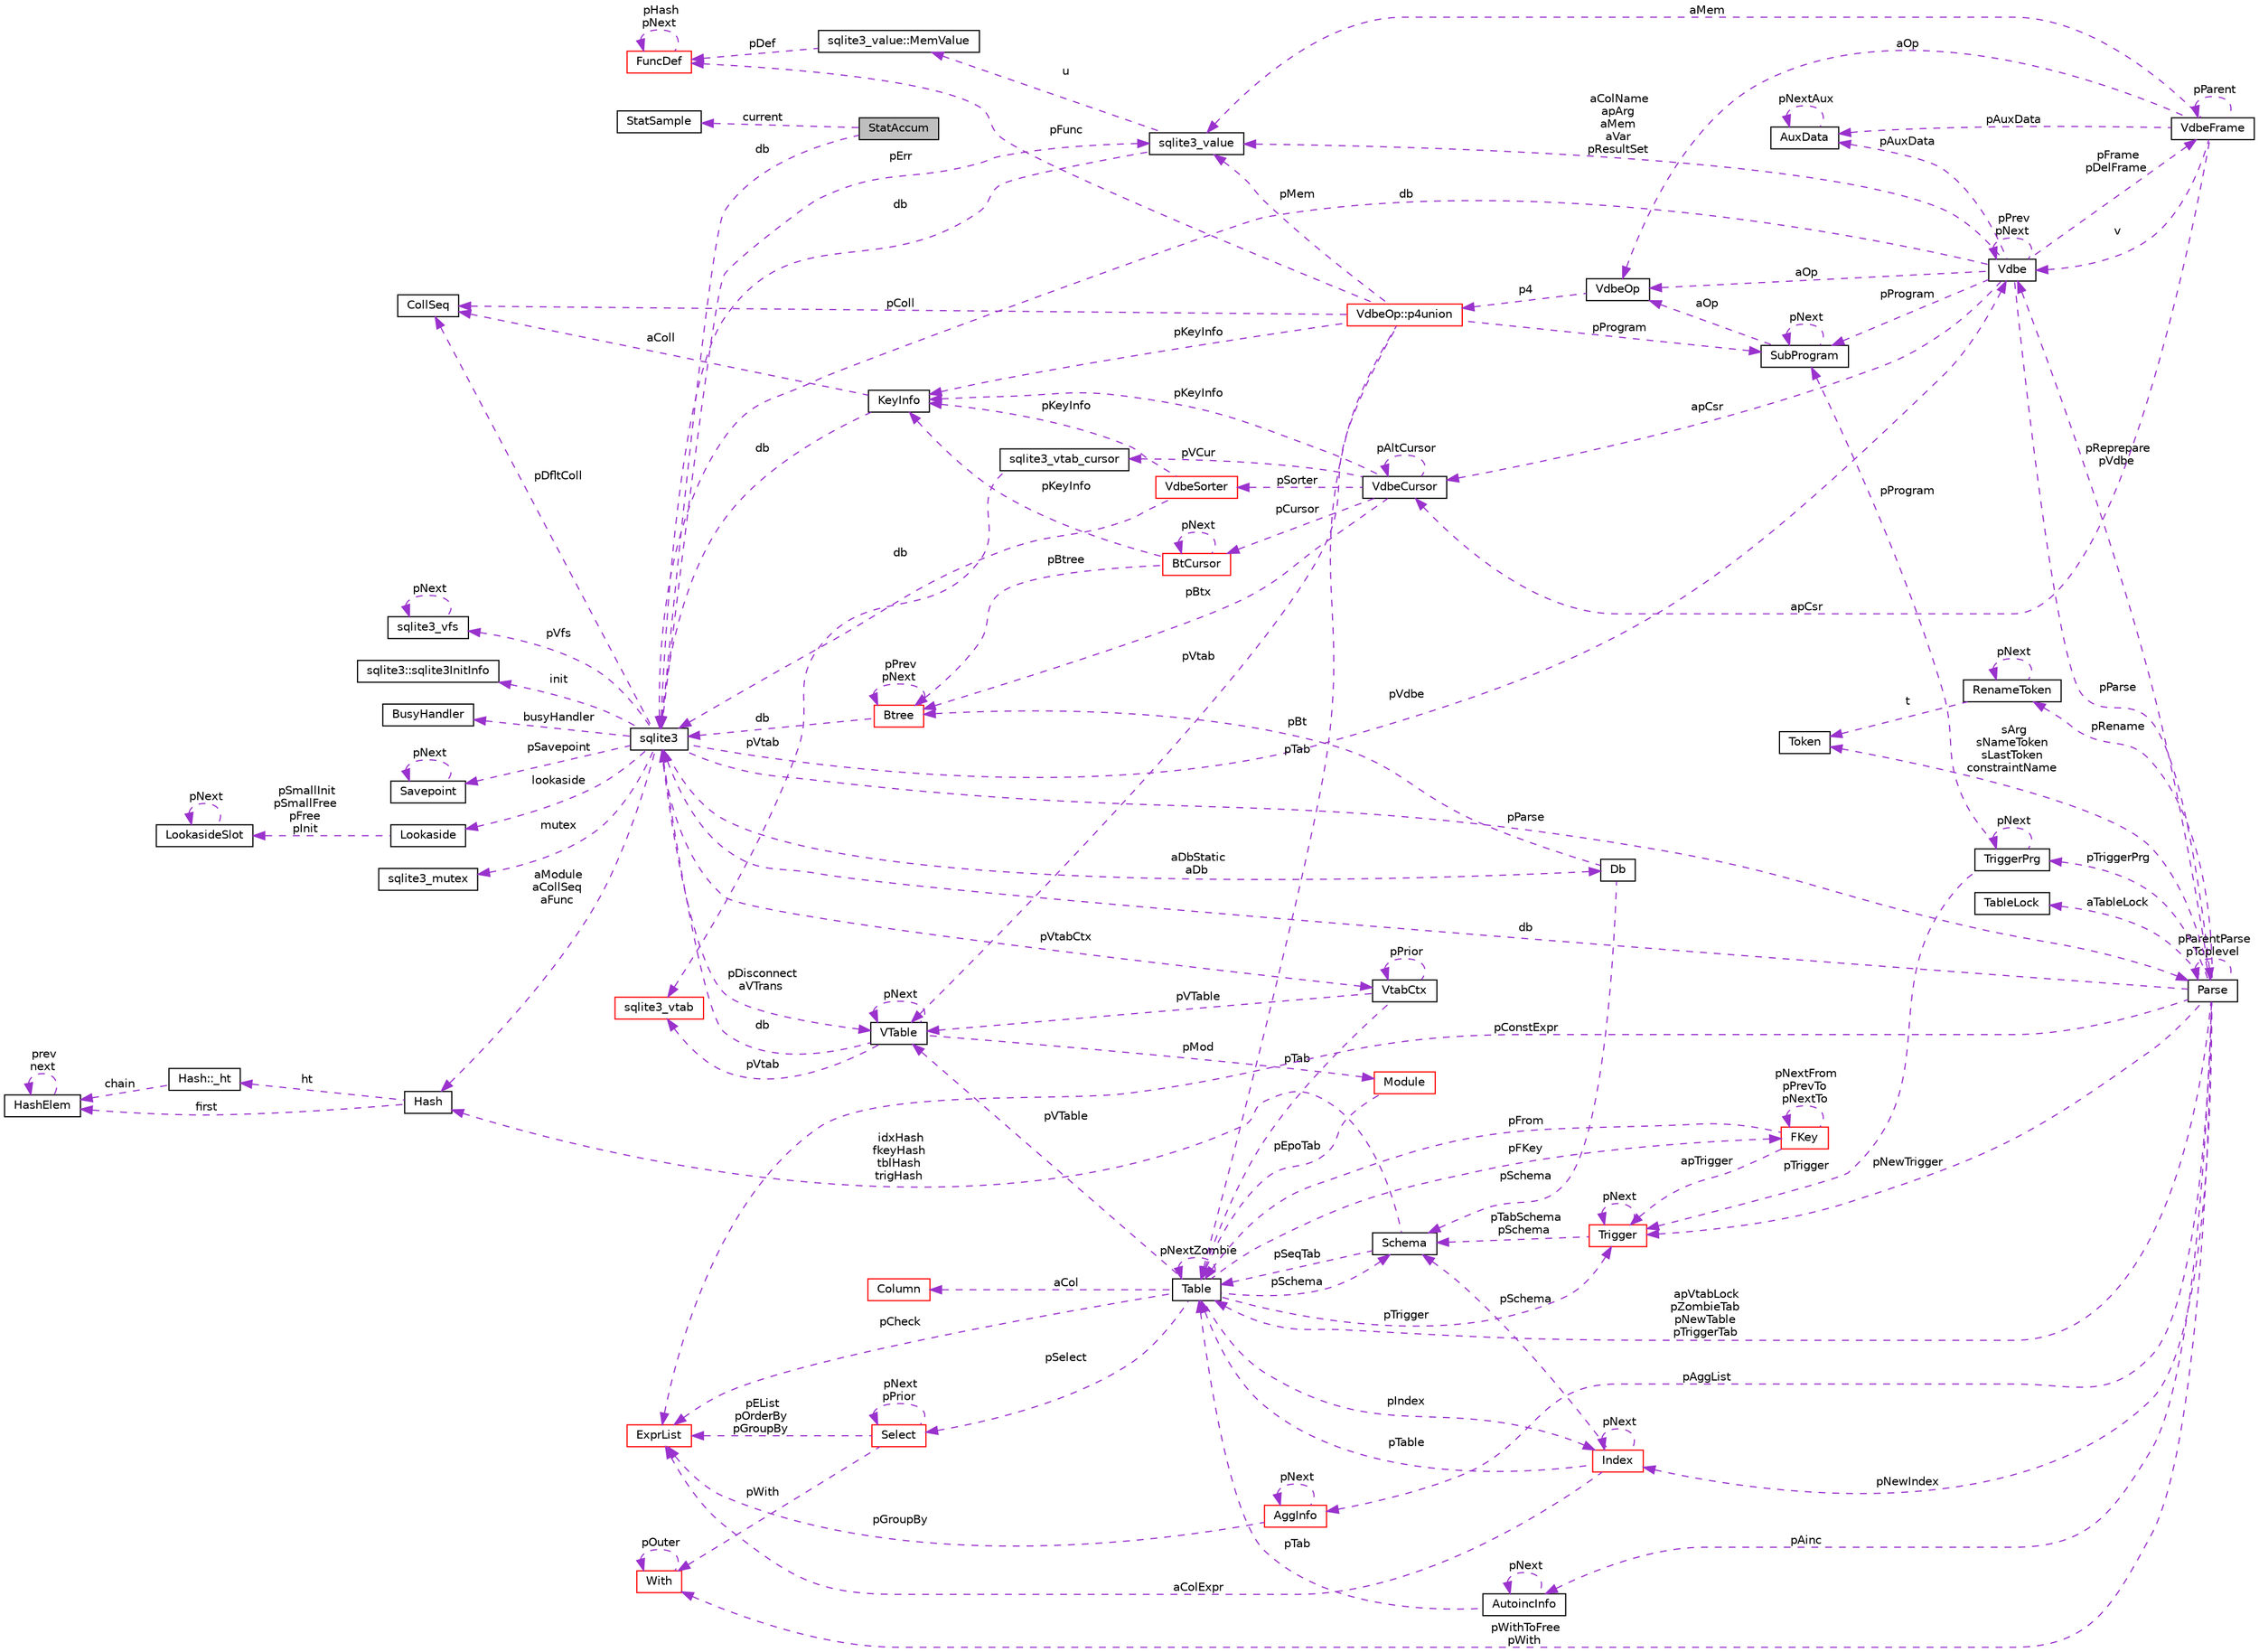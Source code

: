 digraph "StatAccum"
{
 // LATEX_PDF_SIZE
  edge [fontname="Helvetica",fontsize="10",labelfontname="Helvetica",labelfontsize="10"];
  node [fontname="Helvetica",fontsize="10",shape=record];
  rankdir="LR";
  Node1 [label="StatAccum",height=0.2,width=0.4,color="black", fillcolor="grey75", style="filled", fontcolor="black",tooltip=" "];
  Node2 -> Node1 [dir="back",color="darkorchid3",fontsize="10",style="dashed",label=" db" ,fontname="Helvetica"];
  Node2 [label="sqlite3",height=0.2,width=0.4,color="black", fillcolor="white", style="filled",URL="$structsqlite3.html",tooltip=" "];
  Node3 -> Node2 [dir="back",color="darkorchid3",fontsize="10",style="dashed",label=" pVdbe" ,fontname="Helvetica"];
  Node3 [label="Vdbe",height=0.2,width=0.4,color="black", fillcolor="white", style="filled",URL="$structVdbe.html",tooltip=" "];
  Node3 -> Node3 [dir="back",color="darkorchid3",fontsize="10",style="dashed",label=" pPrev\npNext" ,fontname="Helvetica"];
  Node2 -> Node3 [dir="back",color="darkorchid3",fontsize="10",style="dashed",label=" db" ,fontname="Helvetica"];
  Node4 -> Node3 [dir="back",color="darkorchid3",fontsize="10",style="dashed",label=" aColName\napArg\naMem\naVar\npResultSet" ,fontname="Helvetica"];
  Node4 [label="sqlite3_value",height=0.2,width=0.4,color="black", fillcolor="white", style="filled",URL="$structsqlite3__value.html",tooltip=" "];
  Node2 -> Node4 [dir="back",color="darkorchid3",fontsize="10",style="dashed",label=" db" ,fontname="Helvetica"];
  Node5 -> Node4 [dir="back",color="darkorchid3",fontsize="10",style="dashed",label=" u" ,fontname="Helvetica"];
  Node5 [label="sqlite3_value::MemValue",height=0.2,width=0.4,color="black", fillcolor="white", style="filled",URL="$unionsqlite3__value_1_1MemValue.html",tooltip=" "];
  Node6 -> Node5 [dir="back",color="darkorchid3",fontsize="10",style="dashed",label=" pDef" ,fontname="Helvetica"];
  Node6 [label="FuncDef",height=0.2,width=0.4,color="red", fillcolor="white", style="filled",URL="$structFuncDef.html",tooltip=" "];
  Node6 -> Node6 [dir="back",color="darkorchid3",fontsize="10",style="dashed",label=" pHash\npNext" ,fontname="Helvetica"];
  Node8 -> Node3 [dir="back",color="darkorchid3",fontsize="10",style="dashed",label=" pFrame\npDelFrame" ,fontname="Helvetica"];
  Node8 [label="VdbeFrame",height=0.2,width=0.4,color="black", fillcolor="white", style="filled",URL="$structVdbeFrame.html",tooltip=" "];
  Node3 -> Node8 [dir="back",color="darkorchid3",fontsize="10",style="dashed",label=" v" ,fontname="Helvetica"];
  Node4 -> Node8 [dir="back",color="darkorchid3",fontsize="10",style="dashed",label=" aMem" ,fontname="Helvetica"];
  Node8 -> Node8 [dir="back",color="darkorchid3",fontsize="10",style="dashed",label=" pParent" ,fontname="Helvetica"];
  Node9 -> Node8 [dir="back",color="darkorchid3",fontsize="10",style="dashed",label=" pAuxData" ,fontname="Helvetica"];
  Node9 [label="AuxData",height=0.2,width=0.4,color="black", fillcolor="white", style="filled",URL="$structAuxData.html",tooltip=" "];
  Node9 -> Node9 [dir="back",color="darkorchid3",fontsize="10",style="dashed",label=" pNextAux" ,fontname="Helvetica"];
  Node10 -> Node8 [dir="back",color="darkorchid3",fontsize="10",style="dashed",label=" apCsr" ,fontname="Helvetica"];
  Node10 [label="VdbeCursor",height=0.2,width=0.4,color="black", fillcolor="white", style="filled",URL="$structVdbeCursor.html",tooltip=" "];
  Node11 -> Node10 [dir="back",color="darkorchid3",fontsize="10",style="dashed",label=" pCursor" ,fontname="Helvetica"];
  Node11 [label="BtCursor",height=0.2,width=0.4,color="red", fillcolor="white", style="filled",URL="$structBtCursor.html",tooltip=" "];
  Node11 -> Node11 [dir="back",color="darkorchid3",fontsize="10",style="dashed",label=" pNext" ,fontname="Helvetica"];
  Node30 -> Node11 [dir="back",color="darkorchid3",fontsize="10",style="dashed",label=" pKeyInfo" ,fontname="Helvetica"];
  Node30 [label="KeyInfo",height=0.2,width=0.4,color="black", fillcolor="white", style="filled",URL="$structKeyInfo.html",tooltip=" "];
  Node2 -> Node30 [dir="back",color="darkorchid3",fontsize="10",style="dashed",label=" db" ,fontname="Helvetica"];
  Node31 -> Node30 [dir="back",color="darkorchid3",fontsize="10",style="dashed",label=" aColl" ,fontname="Helvetica"];
  Node31 [label="CollSeq",height=0.2,width=0.4,color="black", fillcolor="white", style="filled",URL="$structCollSeq.html",tooltip=" "];
  Node17 -> Node11 [dir="back",color="darkorchid3",fontsize="10",style="dashed",label=" pBtree" ,fontname="Helvetica"];
  Node17 [label="Btree",height=0.2,width=0.4,color="red", fillcolor="white", style="filled",URL="$structBtree.html",tooltip=" "];
  Node2 -> Node17 [dir="back",color="darkorchid3",fontsize="10",style="dashed",label=" db" ,fontname="Helvetica"];
  Node17 -> Node17 [dir="back",color="darkorchid3",fontsize="10",style="dashed",label=" pPrev\npNext" ,fontname="Helvetica"];
  Node32 -> Node10 [dir="back",color="darkorchid3",fontsize="10",style="dashed",label=" pVCur" ,fontname="Helvetica"];
  Node32 [label="sqlite3_vtab_cursor",height=0.2,width=0.4,color="black", fillcolor="white", style="filled",URL="$structsqlite3__vtab__cursor.html",tooltip=" "];
  Node33 -> Node32 [dir="back",color="darkorchid3",fontsize="10",style="dashed",label=" pVtab" ,fontname="Helvetica"];
  Node33 [label="sqlite3_vtab",height=0.2,width=0.4,color="red", fillcolor="white", style="filled",URL="$structsqlite3__vtab.html",tooltip=" "];
  Node10 -> Node10 [dir="back",color="darkorchid3",fontsize="10",style="dashed",label=" pAltCursor" ,fontname="Helvetica"];
  Node30 -> Node10 [dir="back",color="darkorchid3",fontsize="10",style="dashed",label=" pKeyInfo" ,fontname="Helvetica"];
  Node35 -> Node10 [dir="back",color="darkorchid3",fontsize="10",style="dashed",label=" pSorter" ,fontname="Helvetica"];
  Node35 [label="VdbeSorter",height=0.2,width=0.4,color="red", fillcolor="white", style="filled",URL="$structVdbeSorter.html",tooltip=" "];
  Node2 -> Node35 [dir="back",color="darkorchid3",fontsize="10",style="dashed",label=" db" ,fontname="Helvetica"];
  Node30 -> Node35 [dir="back",color="darkorchid3",fontsize="10",style="dashed",label=" pKeyInfo" ,fontname="Helvetica"];
  Node17 -> Node10 [dir="back",color="darkorchid3",fontsize="10",style="dashed",label=" pBtx" ,fontname="Helvetica"];
  Node45 -> Node8 [dir="back",color="darkorchid3",fontsize="10",style="dashed",label=" aOp" ,fontname="Helvetica"];
  Node45 [label="VdbeOp",height=0.2,width=0.4,color="black", fillcolor="white", style="filled",URL="$structVdbeOp.html",tooltip=" "];
  Node46 -> Node45 [dir="back",color="darkorchid3",fontsize="10",style="dashed",label=" p4" ,fontname="Helvetica"];
  Node46 [label="VdbeOp::p4union",height=0.2,width=0.4,color="red", fillcolor="white", style="filled",URL="$unionVdbeOp_1_1p4union.html",tooltip=" "];
  Node4 -> Node46 [dir="back",color="darkorchid3",fontsize="10",style="dashed",label=" pMem" ,fontname="Helvetica"];
  Node31 -> Node46 [dir="back",color="darkorchid3",fontsize="10",style="dashed",label=" pColl" ,fontname="Helvetica"];
  Node47 -> Node46 [dir="back",color="darkorchid3",fontsize="10",style="dashed",label=" pVtab" ,fontname="Helvetica"];
  Node47 [label="VTable",height=0.2,width=0.4,color="black", fillcolor="white", style="filled",URL="$structVTable.html",tooltip=" "];
  Node2 -> Node47 [dir="back",color="darkorchid3",fontsize="10",style="dashed",label=" db" ,fontname="Helvetica"];
  Node47 -> Node47 [dir="back",color="darkorchid3",fontsize="10",style="dashed",label=" pNext" ,fontname="Helvetica"];
  Node48 -> Node47 [dir="back",color="darkorchid3",fontsize="10",style="dashed",label=" pMod" ,fontname="Helvetica"];
  Node48 [label="Module",height=0.2,width=0.4,color="red", fillcolor="white", style="filled",URL="$structModule.html",tooltip=" "];
  Node49 -> Node48 [dir="back",color="darkorchid3",fontsize="10",style="dashed",label=" pEpoTab" ,fontname="Helvetica"];
  Node49 [label="Table",height=0.2,width=0.4,color="black", fillcolor="white", style="filled",URL="$structTable.html",tooltip=" "];
  Node50 -> Node49 [dir="back",color="darkorchid3",fontsize="10",style="dashed",label=" pSchema" ,fontname="Helvetica"];
  Node50 [label="Schema",height=0.2,width=0.4,color="black", fillcolor="white", style="filled",URL="$structSchema.html",tooltip=" "];
  Node49 -> Node50 [dir="back",color="darkorchid3",fontsize="10",style="dashed",label=" pSeqTab" ,fontname="Helvetica"];
  Node51 -> Node50 [dir="back",color="darkorchid3",fontsize="10",style="dashed",label=" idxHash\nfkeyHash\ntblHash\ntrigHash" ,fontname="Helvetica"];
  Node51 [label="Hash",height=0.2,width=0.4,color="black", fillcolor="white", style="filled",URL="$structHash.html",tooltip=" "];
  Node52 -> Node51 [dir="back",color="darkorchid3",fontsize="10",style="dashed",label=" ht" ,fontname="Helvetica"];
  Node52 [label="Hash::_ht",height=0.2,width=0.4,color="black", fillcolor="white", style="filled",URL="$structHash_1_1__ht.html",tooltip=" "];
  Node53 -> Node52 [dir="back",color="darkorchid3",fontsize="10",style="dashed",label=" chain" ,fontname="Helvetica"];
  Node53 [label="HashElem",height=0.2,width=0.4,color="black", fillcolor="white", style="filled",URL="$structHashElem.html",tooltip=" "];
  Node53 -> Node53 [dir="back",color="darkorchid3",fontsize="10",style="dashed",label=" prev\nnext" ,fontname="Helvetica"];
  Node53 -> Node51 [dir="back",color="darkorchid3",fontsize="10",style="dashed",label=" first" ,fontname="Helvetica"];
  Node54 -> Node49 [dir="back",color="darkorchid3",fontsize="10",style="dashed",label=" aCol" ,fontname="Helvetica"];
  Node54 [label="Column",height=0.2,width=0.4,color="red", fillcolor="white", style="filled",URL="$structColumn.html",tooltip=" "];
  Node70 -> Node49 [dir="back",color="darkorchid3",fontsize="10",style="dashed",label=" pFKey" ,fontname="Helvetica"];
  Node70 [label="FKey",height=0.2,width=0.4,color="red", fillcolor="white", style="filled",URL="$structFKey.html",tooltip=" "];
  Node70 -> Node70 [dir="back",color="darkorchid3",fontsize="10",style="dashed",label=" pNextFrom\npPrevTo\npNextTo" ,fontname="Helvetica"];
  Node49 -> Node70 [dir="back",color="darkorchid3",fontsize="10",style="dashed",label=" pFrom" ,fontname="Helvetica"];
  Node72 -> Node70 [dir="back",color="darkorchid3",fontsize="10",style="dashed",label=" apTrigger" ,fontname="Helvetica"];
  Node72 [label="Trigger",height=0.2,width=0.4,color="red", fillcolor="white", style="filled",URL="$structTrigger.html",tooltip=" "];
  Node50 -> Node72 [dir="back",color="darkorchid3",fontsize="10",style="dashed",label=" pTabSchema\npSchema" ,fontname="Helvetica"];
  Node72 -> Node72 [dir="back",color="darkorchid3",fontsize="10",style="dashed",label=" pNext" ,fontname="Helvetica"];
  Node47 -> Node49 [dir="back",color="darkorchid3",fontsize="10",style="dashed",label=" pVTable" ,fontname="Helvetica"];
  Node49 -> Node49 [dir="back",color="darkorchid3",fontsize="10",style="dashed",label=" pNextZombie" ,fontname="Helvetica"];
  Node72 -> Node49 [dir="back",color="darkorchid3",fontsize="10",style="dashed",label=" pTrigger" ,fontname="Helvetica"];
  Node61 -> Node49 [dir="back",color="darkorchid3",fontsize="10",style="dashed",label=" pSelect" ,fontname="Helvetica"];
  Node61 [label="Select",height=0.2,width=0.4,color="red", fillcolor="white", style="filled",URL="$structSelect.html",tooltip=" "];
  Node62 -> Node61 [dir="back",color="darkorchid3",fontsize="10",style="dashed",label=" pWith" ,fontname="Helvetica"];
  Node62 [label="With",height=0.2,width=0.4,color="red", fillcolor="white", style="filled",URL="$structWith.html",tooltip=" "];
  Node62 -> Node62 [dir="back",color="darkorchid3",fontsize="10",style="dashed",label=" pOuter" ,fontname="Helvetica"];
  Node61 -> Node61 [dir="back",color="darkorchid3",fontsize="10",style="dashed",label=" pNext\npPrior" ,fontname="Helvetica"];
  Node59 -> Node61 [dir="back",color="darkorchid3",fontsize="10",style="dashed",label=" pEList\npOrderBy\npGroupBy" ,fontname="Helvetica"];
  Node59 [label="ExprList",height=0.2,width=0.4,color="red", fillcolor="white", style="filled",URL="$structExprList.html",tooltip=" "];
  Node59 -> Node49 [dir="back",color="darkorchid3",fontsize="10",style="dashed",label=" pCheck" ,fontname="Helvetica"];
  Node68 -> Node49 [dir="back",color="darkorchid3",fontsize="10",style="dashed",label=" pIndex" ,fontname="Helvetica"];
  Node68 [label="Index",height=0.2,width=0.4,color="red", fillcolor="white", style="filled",URL="$structIndex.html",tooltip=" "];
  Node50 -> Node68 [dir="back",color="darkorchid3",fontsize="10",style="dashed",label=" pSchema" ,fontname="Helvetica"];
  Node49 -> Node68 [dir="back",color="darkorchid3",fontsize="10",style="dashed",label=" pTable" ,fontname="Helvetica"];
  Node59 -> Node68 [dir="back",color="darkorchid3",fontsize="10",style="dashed",label=" aColExpr" ,fontname="Helvetica"];
  Node68 -> Node68 [dir="back",color="darkorchid3",fontsize="10",style="dashed",label=" pNext" ,fontname="Helvetica"];
  Node33 -> Node47 [dir="back",color="darkorchid3",fontsize="10",style="dashed",label=" pVtab" ,fontname="Helvetica"];
  Node49 -> Node46 [dir="back",color="darkorchid3",fontsize="10",style="dashed",label=" pTab" ,fontname="Helvetica"];
  Node75 -> Node46 [dir="back",color="darkorchid3",fontsize="10",style="dashed",label=" pProgram" ,fontname="Helvetica"];
  Node75 [label="SubProgram",height=0.2,width=0.4,color="black", fillcolor="white", style="filled",URL="$structSubProgram.html",tooltip=" "];
  Node75 -> Node75 [dir="back",color="darkorchid3",fontsize="10",style="dashed",label=" pNext" ,fontname="Helvetica"];
  Node45 -> Node75 [dir="back",color="darkorchid3",fontsize="10",style="dashed",label=" aOp" ,fontname="Helvetica"];
  Node30 -> Node46 [dir="back",color="darkorchid3",fontsize="10",style="dashed",label=" pKeyInfo" ,fontname="Helvetica"];
  Node6 -> Node46 [dir="back",color="darkorchid3",fontsize="10",style="dashed",label=" pFunc" ,fontname="Helvetica"];
  Node9 -> Node3 [dir="back",color="darkorchid3",fontsize="10",style="dashed",label=" pAuxData" ,fontname="Helvetica"];
  Node75 -> Node3 [dir="back",color="darkorchid3",fontsize="10",style="dashed",label=" pProgram" ,fontname="Helvetica"];
  Node10 -> Node3 [dir="back",color="darkorchid3",fontsize="10",style="dashed",label=" apCsr" ,fontname="Helvetica"];
  Node77 -> Node3 [dir="back",color="darkorchid3",fontsize="10",style="dashed",label=" pParse" ,fontname="Helvetica"];
  Node77 [label="Parse",height=0.2,width=0.4,color="black", fillcolor="white", style="filled",URL="$structParse.html",tooltip=" "];
  Node56 -> Node77 [dir="back",color="darkorchid3",fontsize="10",style="dashed",label=" pAggList" ,fontname="Helvetica"];
  Node56 [label="AggInfo",height=0.2,width=0.4,color="red", fillcolor="white", style="filled",URL="$structAggInfo.html",tooltip=" "];
  Node56 -> Node56 [dir="back",color="darkorchid3",fontsize="10",style="dashed",label=" pNext" ,fontname="Helvetica"];
  Node59 -> Node56 [dir="back",color="darkorchid3",fontsize="10",style="dashed",label=" pGroupBy" ,fontname="Helvetica"];
  Node3 -> Node77 [dir="back",color="darkorchid3",fontsize="10",style="dashed",label=" pReprepare\npVdbe" ,fontname="Helvetica"];
  Node2 -> Node77 [dir="back",color="darkorchid3",fontsize="10",style="dashed",label=" db" ,fontname="Helvetica"];
  Node78 -> Node77 [dir="back",color="darkorchid3",fontsize="10",style="dashed",label=" aTableLock" ,fontname="Helvetica"];
  Node78 [label="TableLock",height=0.2,width=0.4,color="black", fillcolor="white", style="filled",URL="$structTableLock.html",tooltip=" "];
  Node79 -> Node77 [dir="back",color="darkorchid3",fontsize="10",style="dashed",label=" sArg\nsNameToken\nsLastToken\nconstraintName" ,fontname="Helvetica"];
  Node79 [label="Token",height=0.2,width=0.4,color="black", fillcolor="white", style="filled",URL="$structToken.html",tooltip=" "];
  Node62 -> Node77 [dir="back",color="darkorchid3",fontsize="10",style="dashed",label=" pWithToFree\npWith" ,fontname="Helvetica"];
  Node49 -> Node77 [dir="back",color="darkorchid3",fontsize="10",style="dashed",label=" apVtabLock\npZombieTab\npNewTable\npTriggerTab" ,fontname="Helvetica"];
  Node72 -> Node77 [dir="back",color="darkorchid3",fontsize="10",style="dashed",label=" pNewTrigger" ,fontname="Helvetica"];
  Node80 -> Node77 [dir="back",color="darkorchid3",fontsize="10",style="dashed",label=" pTriggerPrg" ,fontname="Helvetica"];
  Node80 [label="TriggerPrg",height=0.2,width=0.4,color="black", fillcolor="white", style="filled",URL="$structTriggerPrg.html",tooltip=" "];
  Node75 -> Node80 [dir="back",color="darkorchid3",fontsize="10",style="dashed",label=" pProgram" ,fontname="Helvetica"];
  Node72 -> Node80 [dir="back",color="darkorchid3",fontsize="10",style="dashed",label=" pTrigger" ,fontname="Helvetica"];
  Node80 -> Node80 [dir="back",color="darkorchid3",fontsize="10",style="dashed",label=" pNext" ,fontname="Helvetica"];
  Node81 -> Node77 [dir="back",color="darkorchid3",fontsize="10",style="dashed",label=" pRename" ,fontname="Helvetica"];
  Node81 [label="RenameToken",height=0.2,width=0.4,color="black", fillcolor="white", style="filled",URL="$structRenameToken.html",tooltip=" "];
  Node79 -> Node81 [dir="back",color="darkorchid3",fontsize="10",style="dashed",label=" t" ,fontname="Helvetica"];
  Node81 -> Node81 [dir="back",color="darkorchid3",fontsize="10",style="dashed",label=" pNext" ,fontname="Helvetica"];
  Node68 -> Node77 [dir="back",color="darkorchid3",fontsize="10",style="dashed",label=" pNewIndex" ,fontname="Helvetica"];
  Node82 -> Node77 [dir="back",color="darkorchid3",fontsize="10",style="dashed",label=" pAinc" ,fontname="Helvetica"];
  Node82 [label="AutoincInfo",height=0.2,width=0.4,color="black", fillcolor="white", style="filled",URL="$structAutoincInfo.html",tooltip=" "];
  Node49 -> Node82 [dir="back",color="darkorchid3",fontsize="10",style="dashed",label=" pTab" ,fontname="Helvetica"];
  Node82 -> Node82 [dir="back",color="darkorchid3",fontsize="10",style="dashed",label=" pNext" ,fontname="Helvetica"];
  Node59 -> Node77 [dir="back",color="darkorchid3",fontsize="10",style="dashed",label=" pConstExpr" ,fontname="Helvetica"];
  Node77 -> Node77 [dir="back",color="darkorchid3",fontsize="10",style="dashed",label=" pParentParse\npToplevel" ,fontname="Helvetica"];
  Node45 -> Node3 [dir="back",color="darkorchid3",fontsize="10",style="dashed",label=" aOp" ,fontname="Helvetica"];
  Node83 -> Node2 [dir="back",color="darkorchid3",fontsize="10",style="dashed",label=" pSavepoint" ,fontname="Helvetica"];
  Node83 [label="Savepoint",height=0.2,width=0.4,color="black", fillcolor="white", style="filled",URL="$structSavepoint.html",tooltip=" "];
  Node83 -> Node83 [dir="back",color="darkorchid3",fontsize="10",style="dashed",label=" pNext" ,fontname="Helvetica"];
  Node84 -> Node2 [dir="back",color="darkorchid3",fontsize="10",style="dashed",label=" lookaside" ,fontname="Helvetica"];
  Node84 [label="Lookaside",height=0.2,width=0.4,color="black", fillcolor="white", style="filled",URL="$structLookaside.html",tooltip=" "];
  Node85 -> Node84 [dir="back",color="darkorchid3",fontsize="10",style="dashed",label=" pSmallInit\npSmallFree\npFree\npInit" ,fontname="Helvetica"];
  Node85 [label="LookasideSlot",height=0.2,width=0.4,color="black", fillcolor="white", style="filled",URL="$structLookasideSlot.html",tooltip=" "];
  Node85 -> Node85 [dir="back",color="darkorchid3",fontsize="10",style="dashed",label=" pNext" ,fontname="Helvetica"];
  Node4 -> Node2 [dir="back",color="darkorchid3",fontsize="10",style="dashed",label=" pErr" ,fontname="Helvetica"];
  Node15 -> Node2 [dir="back",color="darkorchid3",fontsize="10",style="dashed",label=" mutex" ,fontname="Helvetica"];
  Node15 [label="sqlite3_mutex",height=0.2,width=0.4,color="black", fillcolor="white", style="filled",URL="$structsqlite3__mutex.html",tooltip=" "];
  Node26 -> Node2 [dir="back",color="darkorchid3",fontsize="10",style="dashed",label=" pVfs" ,fontname="Helvetica"];
  Node26 [label="sqlite3_vfs",height=0.2,width=0.4,color="black", fillcolor="white", style="filled",URL="$structsqlite3__vfs.html",tooltip=" "];
  Node26 -> Node26 [dir="back",color="darkorchid3",fontsize="10",style="dashed",label=" pNext" ,fontname="Helvetica"];
  Node86 -> Node2 [dir="back",color="darkorchid3",fontsize="10",style="dashed",label=" init" ,fontname="Helvetica"];
  Node86 [label="sqlite3::sqlite3InitInfo",height=0.2,width=0.4,color="black", fillcolor="white", style="filled",URL="$structsqlite3_1_1sqlite3InitInfo.html",tooltip=" "];
  Node87 -> Node2 [dir="back",color="darkorchid3",fontsize="10",style="dashed",label=" busyHandler" ,fontname="Helvetica"];
  Node87 [label="BusyHandler",height=0.2,width=0.4,color="black", fillcolor="white", style="filled",URL="$structBusyHandler.html",tooltip=" "];
  Node88 -> Node2 [dir="back",color="darkorchid3",fontsize="10",style="dashed",label=" pVtabCtx" ,fontname="Helvetica"];
  Node88 [label="VtabCtx",height=0.2,width=0.4,color="black", fillcolor="white", style="filled",URL="$structVtabCtx.html",tooltip=" "];
  Node88 -> Node88 [dir="back",color="darkorchid3",fontsize="10",style="dashed",label=" pPrior" ,fontname="Helvetica"];
  Node47 -> Node88 [dir="back",color="darkorchid3",fontsize="10",style="dashed",label=" pVTable" ,fontname="Helvetica"];
  Node49 -> Node88 [dir="back",color="darkorchid3",fontsize="10",style="dashed",label=" pTab" ,fontname="Helvetica"];
  Node31 -> Node2 [dir="back",color="darkorchid3",fontsize="10",style="dashed",label=" pDfltColl" ,fontname="Helvetica"];
  Node47 -> Node2 [dir="back",color="darkorchid3",fontsize="10",style="dashed",label=" pDisconnect\naVTrans" ,fontname="Helvetica"];
  Node89 -> Node2 [dir="back",color="darkorchid3",fontsize="10",style="dashed",label=" aDbStatic\naDb" ,fontname="Helvetica"];
  Node89 [label="Db",height=0.2,width=0.4,color="black", fillcolor="white", style="filled",URL="$structDb.html",tooltip=" "];
  Node50 -> Node89 [dir="back",color="darkorchid3",fontsize="10",style="dashed",label=" pSchema" ,fontname="Helvetica"];
  Node17 -> Node89 [dir="back",color="darkorchid3",fontsize="10",style="dashed",label=" pBt" ,fontname="Helvetica"];
  Node51 -> Node2 [dir="back",color="darkorchid3",fontsize="10",style="dashed",label=" aModule\naCollSeq\naFunc" ,fontname="Helvetica"];
  Node77 -> Node2 [dir="back",color="darkorchid3",fontsize="10",style="dashed",label=" pParse" ,fontname="Helvetica"];
  Node90 -> Node1 [dir="back",color="darkorchid3",fontsize="10",style="dashed",label=" current" ,fontname="Helvetica"];
  Node90 [label="StatSample",height=0.2,width=0.4,color="black", fillcolor="white", style="filled",URL="$structStatSample.html",tooltip=" "];
}
